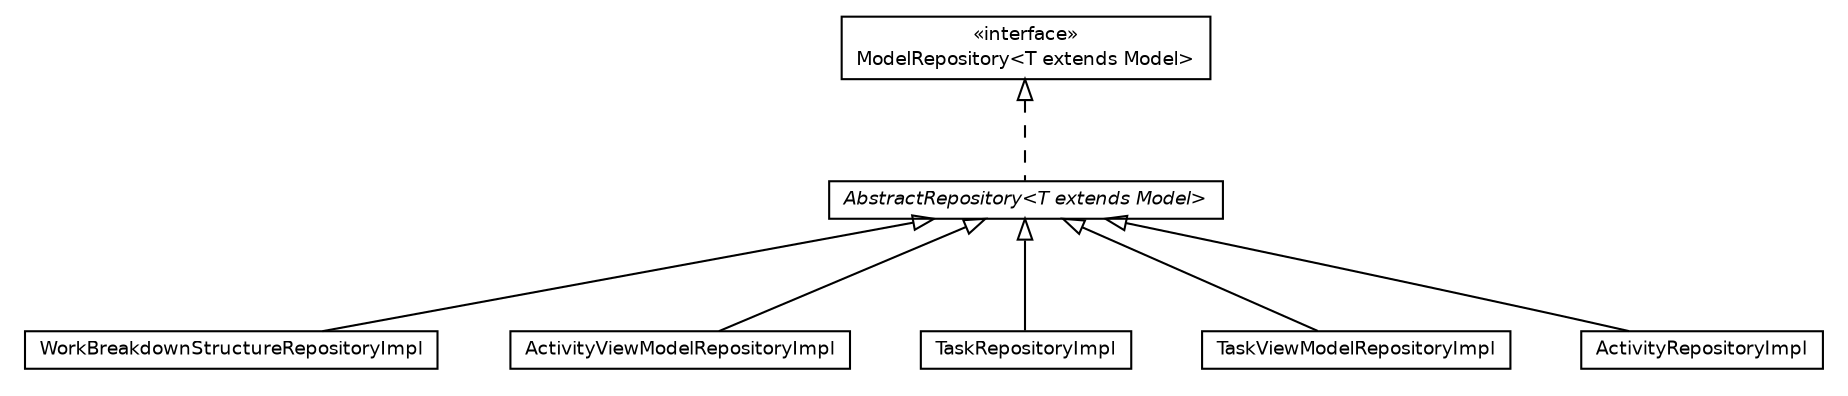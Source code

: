 #!/usr/local/bin/dot
#
# Class diagram 
# Generated by UMLGraph version R5_6 (http://www.umlgraph.org/)
#

digraph G {
	edge [fontname="Helvetica",fontsize=10,labelfontname="Helvetica",labelfontsize=10];
	node [fontname="Helvetica",fontsize=10,shape=plaintext];
	nodesep=0.25;
	ranksep=0.5;
	// net.ljcomputing.sr.repository.impl.WorkBreakdownStructureRepositoryImpl
	c238 [label=<<table title="net.ljcomputing.sr.repository.impl.WorkBreakdownStructureRepositoryImpl" border="0" cellborder="1" cellspacing="0" cellpadding="2" port="p" href="./WorkBreakdownStructureRepositoryImpl.html">
		<tr><td><table border="0" cellspacing="0" cellpadding="1">
<tr><td align="center" balign="center"> WorkBreakdownStructureRepositoryImpl </td></tr>
		</table></td></tr>
		</table>>, URL="./WorkBreakdownStructureRepositoryImpl.html", fontname="Helvetica", fontcolor="black", fontsize=9.0];
	// net.ljcomputing.sr.repository.impl.ActivityViewModelRepositoryImpl
	c239 [label=<<table title="net.ljcomputing.sr.repository.impl.ActivityViewModelRepositoryImpl" border="0" cellborder="1" cellspacing="0" cellpadding="2" port="p" href="./ActivityViewModelRepositoryImpl.html">
		<tr><td><table border="0" cellspacing="0" cellpadding="1">
<tr><td align="center" balign="center"> ActivityViewModelRepositoryImpl </td></tr>
		</table></td></tr>
		</table>>, URL="./ActivityViewModelRepositoryImpl.html", fontname="Helvetica", fontcolor="black", fontsize=9.0];
	// net.ljcomputing.sr.repository.impl.AbstractRepository<T extends net.ljcomputing.sr.model.Model>
	c240 [label=<<table title="net.ljcomputing.sr.repository.impl.AbstractRepository" border="0" cellborder="1" cellspacing="0" cellpadding="2" port="p" href="./AbstractRepository.html">
		<tr><td><table border="0" cellspacing="0" cellpadding="1">
<tr><td align="center" balign="center"><font face="Helvetica-Oblique"> AbstractRepository&lt;T extends Model&gt; </font></td></tr>
		</table></td></tr>
		</table>>, URL="./AbstractRepository.html", fontname="Helvetica", fontcolor="black", fontsize=9.0];
	// net.ljcomputing.sr.repository.impl.TaskRepositoryImpl
	c241 [label=<<table title="net.ljcomputing.sr.repository.impl.TaskRepositoryImpl" border="0" cellborder="1" cellspacing="0" cellpadding="2" port="p" href="./TaskRepositoryImpl.html">
		<tr><td><table border="0" cellspacing="0" cellpadding="1">
<tr><td align="center" balign="center"> TaskRepositoryImpl </td></tr>
		</table></td></tr>
		</table>>, URL="./TaskRepositoryImpl.html", fontname="Helvetica", fontcolor="black", fontsize=9.0];
	// net.ljcomputing.sr.repository.impl.ModelRepository<T extends net.ljcomputing.sr.model.Model>
	c242 [label=<<table title="net.ljcomputing.sr.repository.impl.ModelRepository" border="0" cellborder="1" cellspacing="0" cellpadding="2" port="p" href="./ModelRepository.html">
		<tr><td><table border="0" cellspacing="0" cellpadding="1">
<tr><td align="center" balign="center"> &#171;interface&#187; </td></tr>
<tr><td align="center" balign="center"> ModelRepository&lt;T extends Model&gt; </td></tr>
		</table></td></tr>
		</table>>, URL="./ModelRepository.html", fontname="Helvetica", fontcolor="black", fontsize=9.0];
	// net.ljcomputing.sr.repository.impl.TaskViewModelRepositoryImpl
	c243 [label=<<table title="net.ljcomputing.sr.repository.impl.TaskViewModelRepositoryImpl" border="0" cellborder="1" cellspacing="0" cellpadding="2" port="p" href="./TaskViewModelRepositoryImpl.html">
		<tr><td><table border="0" cellspacing="0" cellpadding="1">
<tr><td align="center" balign="center"> TaskViewModelRepositoryImpl </td></tr>
		</table></td></tr>
		</table>>, URL="./TaskViewModelRepositoryImpl.html", fontname="Helvetica", fontcolor="black", fontsize=9.0];
	// net.ljcomputing.sr.repository.impl.ActivityRepositoryImpl
	c244 [label=<<table title="net.ljcomputing.sr.repository.impl.ActivityRepositoryImpl" border="0" cellborder="1" cellspacing="0" cellpadding="2" port="p" href="./ActivityRepositoryImpl.html">
		<tr><td><table border="0" cellspacing="0" cellpadding="1">
<tr><td align="center" balign="center"> ActivityRepositoryImpl </td></tr>
		</table></td></tr>
		</table>>, URL="./ActivityRepositoryImpl.html", fontname="Helvetica", fontcolor="black", fontsize=9.0];
	//net.ljcomputing.sr.repository.impl.WorkBreakdownStructureRepositoryImpl extends net.ljcomputing.sr.repository.impl.AbstractRepository<net.ljcomputing.sr.model.WorkBreakdownStructure>
	c240:p -> c238:p [dir=back,arrowtail=empty];
	//net.ljcomputing.sr.repository.impl.ActivityViewModelRepositoryImpl extends net.ljcomputing.sr.repository.impl.AbstractRepository<net.ljcomputing.sr.model.ActivityViewModel>
	c240:p -> c239:p [dir=back,arrowtail=empty];
	//net.ljcomputing.sr.repository.impl.AbstractRepository<T extends net.ljcomputing.sr.model.Model> implements net.ljcomputing.sr.repository.impl.ModelRepository<T extends net.ljcomputing.sr.model.Model>
	c242:p -> c240:p [dir=back,arrowtail=empty,style=dashed];
	//net.ljcomputing.sr.repository.impl.TaskRepositoryImpl extends net.ljcomputing.sr.repository.impl.AbstractRepository<net.ljcomputing.sr.model.Task>
	c240:p -> c241:p [dir=back,arrowtail=empty];
	//net.ljcomputing.sr.repository.impl.TaskViewModelRepositoryImpl extends net.ljcomputing.sr.repository.impl.AbstractRepository<net.ljcomputing.sr.model.TaskViewModel>
	c240:p -> c243:p [dir=back,arrowtail=empty];
	//net.ljcomputing.sr.repository.impl.ActivityRepositoryImpl extends net.ljcomputing.sr.repository.impl.AbstractRepository<net.ljcomputing.sr.model.Activity>
	c240:p -> c244:p [dir=back,arrowtail=empty];
}

